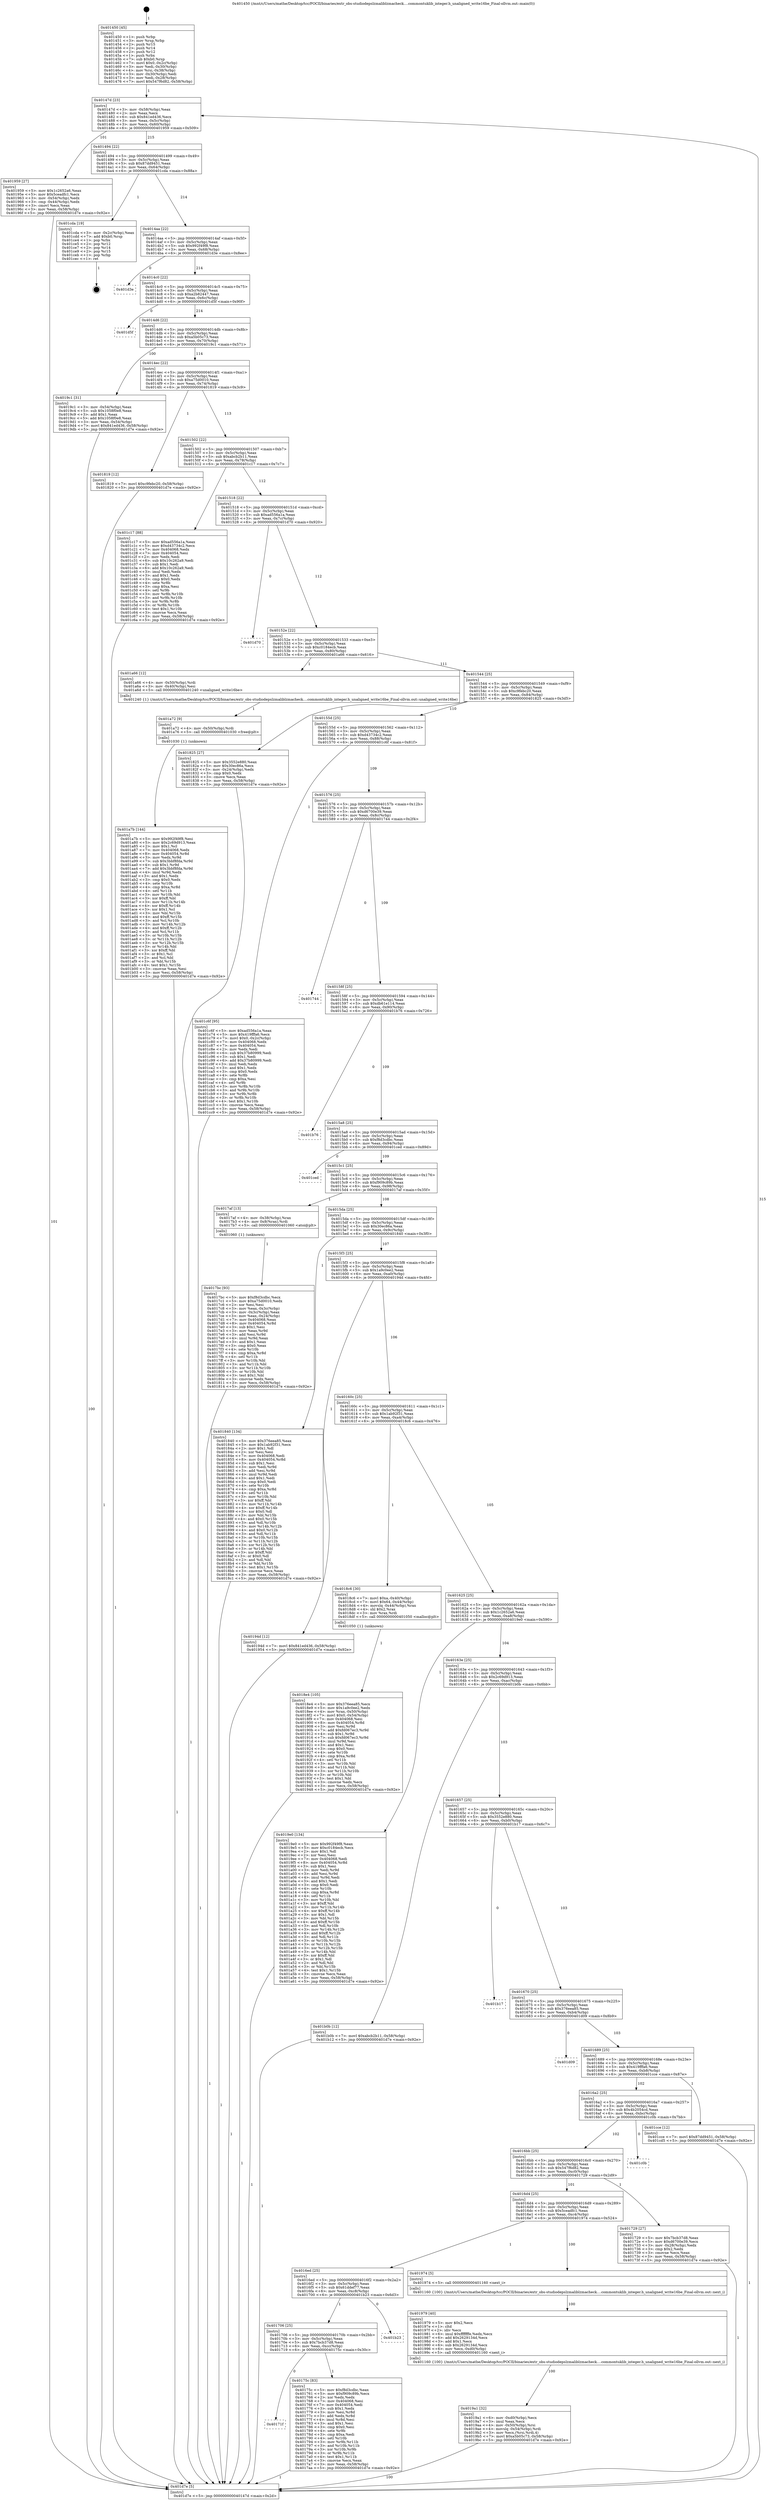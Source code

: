 digraph "0x401450" {
  label = "0x401450 (/mnt/c/Users/mathe/Desktop/tcc/POCII/binaries/extr_obs-studiodepslzmaliblzmacheck....commontuklib_integer.h_unaligned_write16be_Final-ollvm.out::main(0))"
  labelloc = "t"
  node[shape=record]

  Entry [label="",width=0.3,height=0.3,shape=circle,fillcolor=black,style=filled]
  "0x40147d" [label="{
     0x40147d [23]\l
     | [instrs]\l
     &nbsp;&nbsp;0x40147d \<+3\>: mov -0x58(%rbp),%eax\l
     &nbsp;&nbsp;0x401480 \<+2\>: mov %eax,%ecx\l
     &nbsp;&nbsp;0x401482 \<+6\>: sub $0x841ed436,%ecx\l
     &nbsp;&nbsp;0x401488 \<+3\>: mov %eax,-0x5c(%rbp)\l
     &nbsp;&nbsp;0x40148b \<+3\>: mov %ecx,-0x60(%rbp)\l
     &nbsp;&nbsp;0x40148e \<+6\>: je 0000000000401959 \<main+0x509\>\l
  }"]
  "0x401959" [label="{
     0x401959 [27]\l
     | [instrs]\l
     &nbsp;&nbsp;0x401959 \<+5\>: mov $0x1c2652a6,%eax\l
     &nbsp;&nbsp;0x40195e \<+5\>: mov $0x5ceadfc1,%ecx\l
     &nbsp;&nbsp;0x401963 \<+3\>: mov -0x54(%rbp),%edx\l
     &nbsp;&nbsp;0x401966 \<+3\>: cmp -0x44(%rbp),%edx\l
     &nbsp;&nbsp;0x401969 \<+3\>: cmovl %ecx,%eax\l
     &nbsp;&nbsp;0x40196c \<+3\>: mov %eax,-0x58(%rbp)\l
     &nbsp;&nbsp;0x40196f \<+5\>: jmp 0000000000401d7e \<main+0x92e\>\l
  }"]
  "0x401494" [label="{
     0x401494 [22]\l
     | [instrs]\l
     &nbsp;&nbsp;0x401494 \<+5\>: jmp 0000000000401499 \<main+0x49\>\l
     &nbsp;&nbsp;0x401499 \<+3\>: mov -0x5c(%rbp),%eax\l
     &nbsp;&nbsp;0x40149c \<+5\>: sub $0x87dd9451,%eax\l
     &nbsp;&nbsp;0x4014a1 \<+3\>: mov %eax,-0x64(%rbp)\l
     &nbsp;&nbsp;0x4014a4 \<+6\>: je 0000000000401cda \<main+0x88a\>\l
  }"]
  Exit [label="",width=0.3,height=0.3,shape=circle,fillcolor=black,style=filled,peripheries=2]
  "0x401cda" [label="{
     0x401cda [19]\l
     | [instrs]\l
     &nbsp;&nbsp;0x401cda \<+3\>: mov -0x2c(%rbp),%eax\l
     &nbsp;&nbsp;0x401cdd \<+7\>: add $0xb0,%rsp\l
     &nbsp;&nbsp;0x401ce4 \<+1\>: pop %rbx\l
     &nbsp;&nbsp;0x401ce5 \<+2\>: pop %r12\l
     &nbsp;&nbsp;0x401ce7 \<+2\>: pop %r14\l
     &nbsp;&nbsp;0x401ce9 \<+2\>: pop %r15\l
     &nbsp;&nbsp;0x401ceb \<+1\>: pop %rbp\l
     &nbsp;&nbsp;0x401cec \<+1\>: ret\l
  }"]
  "0x4014aa" [label="{
     0x4014aa [22]\l
     | [instrs]\l
     &nbsp;&nbsp;0x4014aa \<+5\>: jmp 00000000004014af \<main+0x5f\>\l
     &nbsp;&nbsp;0x4014af \<+3\>: mov -0x5c(%rbp),%eax\l
     &nbsp;&nbsp;0x4014b2 \<+5\>: sub $0x992f49f8,%eax\l
     &nbsp;&nbsp;0x4014b7 \<+3\>: mov %eax,-0x68(%rbp)\l
     &nbsp;&nbsp;0x4014ba \<+6\>: je 0000000000401d3e \<main+0x8ee\>\l
  }"]
  "0x401a7b" [label="{
     0x401a7b [144]\l
     | [instrs]\l
     &nbsp;&nbsp;0x401a7b \<+5\>: mov $0x992f49f8,%esi\l
     &nbsp;&nbsp;0x401a80 \<+5\>: mov $0x2c69d913,%eax\l
     &nbsp;&nbsp;0x401a85 \<+2\>: mov $0x1,%cl\l
     &nbsp;&nbsp;0x401a87 \<+7\>: mov 0x404068,%edx\l
     &nbsp;&nbsp;0x401a8e \<+8\>: mov 0x404054,%r8d\l
     &nbsp;&nbsp;0x401a96 \<+3\>: mov %edx,%r9d\l
     &nbsp;&nbsp;0x401a99 \<+7\>: sub $0x3bbf8fda,%r9d\l
     &nbsp;&nbsp;0x401aa0 \<+4\>: sub $0x1,%r9d\l
     &nbsp;&nbsp;0x401aa4 \<+7\>: add $0x3bbf8fda,%r9d\l
     &nbsp;&nbsp;0x401aab \<+4\>: imul %r9d,%edx\l
     &nbsp;&nbsp;0x401aaf \<+3\>: and $0x1,%edx\l
     &nbsp;&nbsp;0x401ab2 \<+3\>: cmp $0x0,%edx\l
     &nbsp;&nbsp;0x401ab5 \<+4\>: sete %r10b\l
     &nbsp;&nbsp;0x401ab9 \<+4\>: cmp $0xa,%r8d\l
     &nbsp;&nbsp;0x401abd \<+4\>: setl %r11b\l
     &nbsp;&nbsp;0x401ac1 \<+3\>: mov %r10b,%bl\l
     &nbsp;&nbsp;0x401ac4 \<+3\>: xor $0xff,%bl\l
     &nbsp;&nbsp;0x401ac7 \<+3\>: mov %r11b,%r14b\l
     &nbsp;&nbsp;0x401aca \<+4\>: xor $0xff,%r14b\l
     &nbsp;&nbsp;0x401ace \<+3\>: xor $0x1,%cl\l
     &nbsp;&nbsp;0x401ad1 \<+3\>: mov %bl,%r15b\l
     &nbsp;&nbsp;0x401ad4 \<+4\>: and $0xff,%r15b\l
     &nbsp;&nbsp;0x401ad8 \<+3\>: and %cl,%r10b\l
     &nbsp;&nbsp;0x401adb \<+3\>: mov %r14b,%r12b\l
     &nbsp;&nbsp;0x401ade \<+4\>: and $0xff,%r12b\l
     &nbsp;&nbsp;0x401ae2 \<+3\>: and %cl,%r11b\l
     &nbsp;&nbsp;0x401ae5 \<+3\>: or %r10b,%r15b\l
     &nbsp;&nbsp;0x401ae8 \<+3\>: or %r11b,%r12b\l
     &nbsp;&nbsp;0x401aeb \<+3\>: xor %r12b,%r15b\l
     &nbsp;&nbsp;0x401aee \<+3\>: or %r14b,%bl\l
     &nbsp;&nbsp;0x401af1 \<+3\>: xor $0xff,%bl\l
     &nbsp;&nbsp;0x401af4 \<+3\>: or $0x1,%cl\l
     &nbsp;&nbsp;0x401af7 \<+2\>: and %cl,%bl\l
     &nbsp;&nbsp;0x401af9 \<+3\>: or %bl,%r15b\l
     &nbsp;&nbsp;0x401afc \<+4\>: test $0x1,%r15b\l
     &nbsp;&nbsp;0x401b00 \<+3\>: cmovne %eax,%esi\l
     &nbsp;&nbsp;0x401b03 \<+3\>: mov %esi,-0x58(%rbp)\l
     &nbsp;&nbsp;0x401b06 \<+5\>: jmp 0000000000401d7e \<main+0x92e\>\l
  }"]
  "0x401d3e" [label="{
     0x401d3e\l
  }", style=dashed]
  "0x4014c0" [label="{
     0x4014c0 [22]\l
     | [instrs]\l
     &nbsp;&nbsp;0x4014c0 \<+5\>: jmp 00000000004014c5 \<main+0x75\>\l
     &nbsp;&nbsp;0x4014c5 \<+3\>: mov -0x5c(%rbp),%eax\l
     &nbsp;&nbsp;0x4014c8 \<+5\>: sub $0xa2b82447,%eax\l
     &nbsp;&nbsp;0x4014cd \<+3\>: mov %eax,-0x6c(%rbp)\l
     &nbsp;&nbsp;0x4014d0 \<+6\>: je 0000000000401d5f \<main+0x90f\>\l
  }"]
  "0x401a72" [label="{
     0x401a72 [9]\l
     | [instrs]\l
     &nbsp;&nbsp;0x401a72 \<+4\>: mov -0x50(%rbp),%rdi\l
     &nbsp;&nbsp;0x401a76 \<+5\>: call 0000000000401030 \<free@plt\>\l
     | [calls]\l
     &nbsp;&nbsp;0x401030 \{1\} (unknown)\l
  }"]
  "0x401d5f" [label="{
     0x401d5f\l
  }", style=dashed]
  "0x4014d6" [label="{
     0x4014d6 [22]\l
     | [instrs]\l
     &nbsp;&nbsp;0x4014d6 \<+5\>: jmp 00000000004014db \<main+0x8b\>\l
     &nbsp;&nbsp;0x4014db \<+3\>: mov -0x5c(%rbp),%eax\l
     &nbsp;&nbsp;0x4014de \<+5\>: sub $0xa5b05c73,%eax\l
     &nbsp;&nbsp;0x4014e3 \<+3\>: mov %eax,-0x70(%rbp)\l
     &nbsp;&nbsp;0x4014e6 \<+6\>: je 00000000004019c1 \<main+0x571\>\l
  }"]
  "0x4019a1" [label="{
     0x4019a1 [32]\l
     | [instrs]\l
     &nbsp;&nbsp;0x4019a1 \<+6\>: mov -0xd0(%rbp),%ecx\l
     &nbsp;&nbsp;0x4019a7 \<+3\>: imul %eax,%ecx\l
     &nbsp;&nbsp;0x4019aa \<+4\>: mov -0x50(%rbp),%rsi\l
     &nbsp;&nbsp;0x4019ae \<+4\>: movslq -0x54(%rbp),%rdi\l
     &nbsp;&nbsp;0x4019b2 \<+3\>: mov %ecx,(%rsi,%rdi,4)\l
     &nbsp;&nbsp;0x4019b5 \<+7\>: movl $0xa5b05c73,-0x58(%rbp)\l
     &nbsp;&nbsp;0x4019bc \<+5\>: jmp 0000000000401d7e \<main+0x92e\>\l
  }"]
  "0x4019c1" [label="{
     0x4019c1 [31]\l
     | [instrs]\l
     &nbsp;&nbsp;0x4019c1 \<+3\>: mov -0x54(%rbp),%eax\l
     &nbsp;&nbsp;0x4019c4 \<+5\>: sub $0x1058f0e8,%eax\l
     &nbsp;&nbsp;0x4019c9 \<+3\>: add $0x1,%eax\l
     &nbsp;&nbsp;0x4019cc \<+5\>: add $0x1058f0e8,%eax\l
     &nbsp;&nbsp;0x4019d1 \<+3\>: mov %eax,-0x54(%rbp)\l
     &nbsp;&nbsp;0x4019d4 \<+7\>: movl $0x841ed436,-0x58(%rbp)\l
     &nbsp;&nbsp;0x4019db \<+5\>: jmp 0000000000401d7e \<main+0x92e\>\l
  }"]
  "0x4014ec" [label="{
     0x4014ec [22]\l
     | [instrs]\l
     &nbsp;&nbsp;0x4014ec \<+5\>: jmp 00000000004014f1 \<main+0xa1\>\l
     &nbsp;&nbsp;0x4014f1 \<+3\>: mov -0x5c(%rbp),%eax\l
     &nbsp;&nbsp;0x4014f4 \<+5\>: sub $0xa75d0010,%eax\l
     &nbsp;&nbsp;0x4014f9 \<+3\>: mov %eax,-0x74(%rbp)\l
     &nbsp;&nbsp;0x4014fc \<+6\>: je 0000000000401819 \<main+0x3c9\>\l
  }"]
  "0x401979" [label="{
     0x401979 [40]\l
     | [instrs]\l
     &nbsp;&nbsp;0x401979 \<+5\>: mov $0x2,%ecx\l
     &nbsp;&nbsp;0x40197e \<+1\>: cltd\l
     &nbsp;&nbsp;0x40197f \<+2\>: idiv %ecx\l
     &nbsp;&nbsp;0x401981 \<+6\>: imul $0xfffffffe,%edx,%ecx\l
     &nbsp;&nbsp;0x401987 \<+6\>: add $0x2629134d,%ecx\l
     &nbsp;&nbsp;0x40198d \<+3\>: add $0x1,%ecx\l
     &nbsp;&nbsp;0x401990 \<+6\>: sub $0x2629134d,%ecx\l
     &nbsp;&nbsp;0x401996 \<+6\>: mov %ecx,-0xd0(%rbp)\l
     &nbsp;&nbsp;0x40199c \<+5\>: call 0000000000401160 \<next_i\>\l
     | [calls]\l
     &nbsp;&nbsp;0x401160 \{100\} (/mnt/c/Users/mathe/Desktop/tcc/POCII/binaries/extr_obs-studiodepslzmaliblzmacheck....commontuklib_integer.h_unaligned_write16be_Final-ollvm.out::next_i)\l
  }"]
  "0x401819" [label="{
     0x401819 [12]\l
     | [instrs]\l
     &nbsp;&nbsp;0x401819 \<+7\>: movl $0xc9febc20,-0x58(%rbp)\l
     &nbsp;&nbsp;0x401820 \<+5\>: jmp 0000000000401d7e \<main+0x92e\>\l
  }"]
  "0x401502" [label="{
     0x401502 [22]\l
     | [instrs]\l
     &nbsp;&nbsp;0x401502 \<+5\>: jmp 0000000000401507 \<main+0xb7\>\l
     &nbsp;&nbsp;0x401507 \<+3\>: mov -0x5c(%rbp),%eax\l
     &nbsp;&nbsp;0x40150a \<+5\>: sub $0xabcb2b11,%eax\l
     &nbsp;&nbsp;0x40150f \<+3\>: mov %eax,-0x78(%rbp)\l
     &nbsp;&nbsp;0x401512 \<+6\>: je 0000000000401c17 \<main+0x7c7\>\l
  }"]
  "0x4018e4" [label="{
     0x4018e4 [105]\l
     | [instrs]\l
     &nbsp;&nbsp;0x4018e4 \<+5\>: mov $0x376eea85,%ecx\l
     &nbsp;&nbsp;0x4018e9 \<+5\>: mov $0x1a9c0ee2,%edx\l
     &nbsp;&nbsp;0x4018ee \<+4\>: mov %rax,-0x50(%rbp)\l
     &nbsp;&nbsp;0x4018f2 \<+7\>: movl $0x0,-0x54(%rbp)\l
     &nbsp;&nbsp;0x4018f9 \<+7\>: mov 0x404068,%esi\l
     &nbsp;&nbsp;0x401900 \<+8\>: mov 0x404054,%r8d\l
     &nbsp;&nbsp;0x401908 \<+3\>: mov %esi,%r9d\l
     &nbsp;&nbsp;0x40190b \<+7\>: add $0xfd067ec3,%r9d\l
     &nbsp;&nbsp;0x401912 \<+4\>: sub $0x1,%r9d\l
     &nbsp;&nbsp;0x401916 \<+7\>: sub $0xfd067ec3,%r9d\l
     &nbsp;&nbsp;0x40191d \<+4\>: imul %r9d,%esi\l
     &nbsp;&nbsp;0x401921 \<+3\>: and $0x1,%esi\l
     &nbsp;&nbsp;0x401924 \<+3\>: cmp $0x0,%esi\l
     &nbsp;&nbsp;0x401927 \<+4\>: sete %r10b\l
     &nbsp;&nbsp;0x40192b \<+4\>: cmp $0xa,%r8d\l
     &nbsp;&nbsp;0x40192f \<+4\>: setl %r11b\l
     &nbsp;&nbsp;0x401933 \<+3\>: mov %r10b,%bl\l
     &nbsp;&nbsp;0x401936 \<+3\>: and %r11b,%bl\l
     &nbsp;&nbsp;0x401939 \<+3\>: xor %r11b,%r10b\l
     &nbsp;&nbsp;0x40193c \<+3\>: or %r10b,%bl\l
     &nbsp;&nbsp;0x40193f \<+3\>: test $0x1,%bl\l
     &nbsp;&nbsp;0x401942 \<+3\>: cmovne %edx,%ecx\l
     &nbsp;&nbsp;0x401945 \<+3\>: mov %ecx,-0x58(%rbp)\l
     &nbsp;&nbsp;0x401948 \<+5\>: jmp 0000000000401d7e \<main+0x92e\>\l
  }"]
  "0x401c17" [label="{
     0x401c17 [88]\l
     | [instrs]\l
     &nbsp;&nbsp;0x401c17 \<+5\>: mov $0xad556a1a,%eax\l
     &nbsp;&nbsp;0x401c1c \<+5\>: mov $0xd43734c2,%ecx\l
     &nbsp;&nbsp;0x401c21 \<+7\>: mov 0x404068,%edx\l
     &nbsp;&nbsp;0x401c28 \<+7\>: mov 0x404054,%esi\l
     &nbsp;&nbsp;0x401c2f \<+2\>: mov %edx,%edi\l
     &nbsp;&nbsp;0x401c31 \<+6\>: sub $0x10c262a9,%edi\l
     &nbsp;&nbsp;0x401c37 \<+3\>: sub $0x1,%edi\l
     &nbsp;&nbsp;0x401c3a \<+6\>: add $0x10c262a9,%edi\l
     &nbsp;&nbsp;0x401c40 \<+3\>: imul %edi,%edx\l
     &nbsp;&nbsp;0x401c43 \<+3\>: and $0x1,%edx\l
     &nbsp;&nbsp;0x401c46 \<+3\>: cmp $0x0,%edx\l
     &nbsp;&nbsp;0x401c49 \<+4\>: sete %r8b\l
     &nbsp;&nbsp;0x401c4d \<+3\>: cmp $0xa,%esi\l
     &nbsp;&nbsp;0x401c50 \<+4\>: setl %r9b\l
     &nbsp;&nbsp;0x401c54 \<+3\>: mov %r8b,%r10b\l
     &nbsp;&nbsp;0x401c57 \<+3\>: and %r9b,%r10b\l
     &nbsp;&nbsp;0x401c5a \<+3\>: xor %r9b,%r8b\l
     &nbsp;&nbsp;0x401c5d \<+3\>: or %r8b,%r10b\l
     &nbsp;&nbsp;0x401c60 \<+4\>: test $0x1,%r10b\l
     &nbsp;&nbsp;0x401c64 \<+3\>: cmovne %ecx,%eax\l
     &nbsp;&nbsp;0x401c67 \<+3\>: mov %eax,-0x58(%rbp)\l
     &nbsp;&nbsp;0x401c6a \<+5\>: jmp 0000000000401d7e \<main+0x92e\>\l
  }"]
  "0x401518" [label="{
     0x401518 [22]\l
     | [instrs]\l
     &nbsp;&nbsp;0x401518 \<+5\>: jmp 000000000040151d \<main+0xcd\>\l
     &nbsp;&nbsp;0x40151d \<+3\>: mov -0x5c(%rbp),%eax\l
     &nbsp;&nbsp;0x401520 \<+5\>: sub $0xad556a1a,%eax\l
     &nbsp;&nbsp;0x401525 \<+3\>: mov %eax,-0x7c(%rbp)\l
     &nbsp;&nbsp;0x401528 \<+6\>: je 0000000000401d70 \<main+0x920\>\l
  }"]
  "0x4017bc" [label="{
     0x4017bc [93]\l
     | [instrs]\l
     &nbsp;&nbsp;0x4017bc \<+5\>: mov $0xf8d3cdbc,%ecx\l
     &nbsp;&nbsp;0x4017c1 \<+5\>: mov $0xa75d0010,%edx\l
     &nbsp;&nbsp;0x4017c6 \<+2\>: xor %esi,%esi\l
     &nbsp;&nbsp;0x4017c8 \<+3\>: mov %eax,-0x3c(%rbp)\l
     &nbsp;&nbsp;0x4017cb \<+3\>: mov -0x3c(%rbp),%eax\l
     &nbsp;&nbsp;0x4017ce \<+3\>: mov %eax,-0x24(%rbp)\l
     &nbsp;&nbsp;0x4017d1 \<+7\>: mov 0x404068,%eax\l
     &nbsp;&nbsp;0x4017d8 \<+8\>: mov 0x404054,%r8d\l
     &nbsp;&nbsp;0x4017e0 \<+3\>: sub $0x1,%esi\l
     &nbsp;&nbsp;0x4017e3 \<+3\>: mov %eax,%r9d\l
     &nbsp;&nbsp;0x4017e6 \<+3\>: add %esi,%r9d\l
     &nbsp;&nbsp;0x4017e9 \<+4\>: imul %r9d,%eax\l
     &nbsp;&nbsp;0x4017ed \<+3\>: and $0x1,%eax\l
     &nbsp;&nbsp;0x4017f0 \<+3\>: cmp $0x0,%eax\l
     &nbsp;&nbsp;0x4017f3 \<+4\>: sete %r10b\l
     &nbsp;&nbsp;0x4017f7 \<+4\>: cmp $0xa,%r8d\l
     &nbsp;&nbsp;0x4017fb \<+4\>: setl %r11b\l
     &nbsp;&nbsp;0x4017ff \<+3\>: mov %r10b,%bl\l
     &nbsp;&nbsp;0x401802 \<+3\>: and %r11b,%bl\l
     &nbsp;&nbsp;0x401805 \<+3\>: xor %r11b,%r10b\l
     &nbsp;&nbsp;0x401808 \<+3\>: or %r10b,%bl\l
     &nbsp;&nbsp;0x40180b \<+3\>: test $0x1,%bl\l
     &nbsp;&nbsp;0x40180e \<+3\>: cmovne %edx,%ecx\l
     &nbsp;&nbsp;0x401811 \<+3\>: mov %ecx,-0x58(%rbp)\l
     &nbsp;&nbsp;0x401814 \<+5\>: jmp 0000000000401d7e \<main+0x92e\>\l
  }"]
  "0x401d70" [label="{
     0x401d70\l
  }", style=dashed]
  "0x40152e" [label="{
     0x40152e [22]\l
     | [instrs]\l
     &nbsp;&nbsp;0x40152e \<+5\>: jmp 0000000000401533 \<main+0xe3\>\l
     &nbsp;&nbsp;0x401533 \<+3\>: mov -0x5c(%rbp),%eax\l
     &nbsp;&nbsp;0x401536 \<+5\>: sub $0xc0184ecb,%eax\l
     &nbsp;&nbsp;0x40153b \<+3\>: mov %eax,-0x80(%rbp)\l
     &nbsp;&nbsp;0x40153e \<+6\>: je 0000000000401a66 \<main+0x616\>\l
  }"]
  "0x40171f" [label="{
     0x40171f\l
  }", style=dashed]
  "0x401a66" [label="{
     0x401a66 [12]\l
     | [instrs]\l
     &nbsp;&nbsp;0x401a66 \<+4\>: mov -0x50(%rbp),%rdi\l
     &nbsp;&nbsp;0x401a6a \<+3\>: mov -0x40(%rbp),%esi\l
     &nbsp;&nbsp;0x401a6d \<+5\>: call 0000000000401240 \<unaligned_write16be\>\l
     | [calls]\l
     &nbsp;&nbsp;0x401240 \{1\} (/mnt/c/Users/mathe/Desktop/tcc/POCII/binaries/extr_obs-studiodepslzmaliblzmacheck....commontuklib_integer.h_unaligned_write16be_Final-ollvm.out::unaligned_write16be)\l
  }"]
  "0x401544" [label="{
     0x401544 [25]\l
     | [instrs]\l
     &nbsp;&nbsp;0x401544 \<+5\>: jmp 0000000000401549 \<main+0xf9\>\l
     &nbsp;&nbsp;0x401549 \<+3\>: mov -0x5c(%rbp),%eax\l
     &nbsp;&nbsp;0x40154c \<+5\>: sub $0xc9febc20,%eax\l
     &nbsp;&nbsp;0x401551 \<+6\>: mov %eax,-0x84(%rbp)\l
     &nbsp;&nbsp;0x401557 \<+6\>: je 0000000000401825 \<main+0x3d5\>\l
  }"]
  "0x40175c" [label="{
     0x40175c [83]\l
     | [instrs]\l
     &nbsp;&nbsp;0x40175c \<+5\>: mov $0xf8d3cdbc,%eax\l
     &nbsp;&nbsp;0x401761 \<+5\>: mov $0xf909c89b,%ecx\l
     &nbsp;&nbsp;0x401766 \<+2\>: xor %edx,%edx\l
     &nbsp;&nbsp;0x401768 \<+7\>: mov 0x404068,%esi\l
     &nbsp;&nbsp;0x40176f \<+7\>: mov 0x404054,%edi\l
     &nbsp;&nbsp;0x401776 \<+3\>: sub $0x1,%edx\l
     &nbsp;&nbsp;0x401779 \<+3\>: mov %esi,%r8d\l
     &nbsp;&nbsp;0x40177c \<+3\>: add %edx,%r8d\l
     &nbsp;&nbsp;0x40177f \<+4\>: imul %r8d,%esi\l
     &nbsp;&nbsp;0x401783 \<+3\>: and $0x1,%esi\l
     &nbsp;&nbsp;0x401786 \<+3\>: cmp $0x0,%esi\l
     &nbsp;&nbsp;0x401789 \<+4\>: sete %r9b\l
     &nbsp;&nbsp;0x40178d \<+3\>: cmp $0xa,%edi\l
     &nbsp;&nbsp;0x401790 \<+4\>: setl %r10b\l
     &nbsp;&nbsp;0x401794 \<+3\>: mov %r9b,%r11b\l
     &nbsp;&nbsp;0x401797 \<+3\>: and %r10b,%r11b\l
     &nbsp;&nbsp;0x40179a \<+3\>: xor %r10b,%r9b\l
     &nbsp;&nbsp;0x40179d \<+3\>: or %r9b,%r11b\l
     &nbsp;&nbsp;0x4017a0 \<+4\>: test $0x1,%r11b\l
     &nbsp;&nbsp;0x4017a4 \<+3\>: cmovne %ecx,%eax\l
     &nbsp;&nbsp;0x4017a7 \<+3\>: mov %eax,-0x58(%rbp)\l
     &nbsp;&nbsp;0x4017aa \<+5\>: jmp 0000000000401d7e \<main+0x92e\>\l
  }"]
  "0x401825" [label="{
     0x401825 [27]\l
     | [instrs]\l
     &nbsp;&nbsp;0x401825 \<+5\>: mov $0x3552e880,%eax\l
     &nbsp;&nbsp;0x40182a \<+5\>: mov $0x30ec86a,%ecx\l
     &nbsp;&nbsp;0x40182f \<+3\>: mov -0x24(%rbp),%edx\l
     &nbsp;&nbsp;0x401832 \<+3\>: cmp $0x0,%edx\l
     &nbsp;&nbsp;0x401835 \<+3\>: cmove %ecx,%eax\l
     &nbsp;&nbsp;0x401838 \<+3\>: mov %eax,-0x58(%rbp)\l
     &nbsp;&nbsp;0x40183b \<+5\>: jmp 0000000000401d7e \<main+0x92e\>\l
  }"]
  "0x40155d" [label="{
     0x40155d [25]\l
     | [instrs]\l
     &nbsp;&nbsp;0x40155d \<+5\>: jmp 0000000000401562 \<main+0x112\>\l
     &nbsp;&nbsp;0x401562 \<+3\>: mov -0x5c(%rbp),%eax\l
     &nbsp;&nbsp;0x401565 \<+5\>: sub $0xd43734c2,%eax\l
     &nbsp;&nbsp;0x40156a \<+6\>: mov %eax,-0x88(%rbp)\l
     &nbsp;&nbsp;0x401570 \<+6\>: je 0000000000401c6f \<main+0x81f\>\l
  }"]
  "0x401706" [label="{
     0x401706 [25]\l
     | [instrs]\l
     &nbsp;&nbsp;0x401706 \<+5\>: jmp 000000000040170b \<main+0x2bb\>\l
     &nbsp;&nbsp;0x40170b \<+3\>: mov -0x5c(%rbp),%eax\l
     &nbsp;&nbsp;0x40170e \<+5\>: sub $0x7bcb37d8,%eax\l
     &nbsp;&nbsp;0x401713 \<+6\>: mov %eax,-0xcc(%rbp)\l
     &nbsp;&nbsp;0x401719 \<+6\>: je 000000000040175c \<main+0x30c\>\l
  }"]
  "0x401c6f" [label="{
     0x401c6f [95]\l
     | [instrs]\l
     &nbsp;&nbsp;0x401c6f \<+5\>: mov $0xad556a1a,%eax\l
     &nbsp;&nbsp;0x401c74 \<+5\>: mov $0x419fffa6,%ecx\l
     &nbsp;&nbsp;0x401c79 \<+7\>: movl $0x0,-0x2c(%rbp)\l
     &nbsp;&nbsp;0x401c80 \<+7\>: mov 0x404068,%edx\l
     &nbsp;&nbsp;0x401c87 \<+7\>: mov 0x404054,%esi\l
     &nbsp;&nbsp;0x401c8e \<+2\>: mov %edx,%edi\l
     &nbsp;&nbsp;0x401c90 \<+6\>: sub $0x37b80999,%edi\l
     &nbsp;&nbsp;0x401c96 \<+3\>: sub $0x1,%edi\l
     &nbsp;&nbsp;0x401c99 \<+6\>: add $0x37b80999,%edi\l
     &nbsp;&nbsp;0x401c9f \<+3\>: imul %edi,%edx\l
     &nbsp;&nbsp;0x401ca2 \<+3\>: and $0x1,%edx\l
     &nbsp;&nbsp;0x401ca5 \<+3\>: cmp $0x0,%edx\l
     &nbsp;&nbsp;0x401ca8 \<+4\>: sete %r8b\l
     &nbsp;&nbsp;0x401cac \<+3\>: cmp $0xa,%esi\l
     &nbsp;&nbsp;0x401caf \<+4\>: setl %r9b\l
     &nbsp;&nbsp;0x401cb3 \<+3\>: mov %r8b,%r10b\l
     &nbsp;&nbsp;0x401cb6 \<+3\>: and %r9b,%r10b\l
     &nbsp;&nbsp;0x401cb9 \<+3\>: xor %r9b,%r8b\l
     &nbsp;&nbsp;0x401cbc \<+3\>: or %r8b,%r10b\l
     &nbsp;&nbsp;0x401cbf \<+4\>: test $0x1,%r10b\l
     &nbsp;&nbsp;0x401cc3 \<+3\>: cmovne %ecx,%eax\l
     &nbsp;&nbsp;0x401cc6 \<+3\>: mov %eax,-0x58(%rbp)\l
     &nbsp;&nbsp;0x401cc9 \<+5\>: jmp 0000000000401d7e \<main+0x92e\>\l
  }"]
  "0x401576" [label="{
     0x401576 [25]\l
     | [instrs]\l
     &nbsp;&nbsp;0x401576 \<+5\>: jmp 000000000040157b \<main+0x12b\>\l
     &nbsp;&nbsp;0x40157b \<+3\>: mov -0x5c(%rbp),%eax\l
     &nbsp;&nbsp;0x40157e \<+5\>: sub $0xd6700e39,%eax\l
     &nbsp;&nbsp;0x401583 \<+6\>: mov %eax,-0x8c(%rbp)\l
     &nbsp;&nbsp;0x401589 \<+6\>: je 0000000000401744 \<main+0x2f4\>\l
  }"]
  "0x401b23" [label="{
     0x401b23\l
  }", style=dashed]
  "0x401744" [label="{
     0x401744\l
  }", style=dashed]
  "0x40158f" [label="{
     0x40158f [25]\l
     | [instrs]\l
     &nbsp;&nbsp;0x40158f \<+5\>: jmp 0000000000401594 \<main+0x144\>\l
     &nbsp;&nbsp;0x401594 \<+3\>: mov -0x5c(%rbp),%eax\l
     &nbsp;&nbsp;0x401597 \<+5\>: sub $0xdb61e114,%eax\l
     &nbsp;&nbsp;0x40159c \<+6\>: mov %eax,-0x90(%rbp)\l
     &nbsp;&nbsp;0x4015a2 \<+6\>: je 0000000000401b76 \<main+0x726\>\l
  }"]
  "0x4016ed" [label="{
     0x4016ed [25]\l
     | [instrs]\l
     &nbsp;&nbsp;0x4016ed \<+5\>: jmp 00000000004016f2 \<main+0x2a2\>\l
     &nbsp;&nbsp;0x4016f2 \<+3\>: mov -0x5c(%rbp),%eax\l
     &nbsp;&nbsp;0x4016f5 \<+5\>: sub $0x61ddef77,%eax\l
     &nbsp;&nbsp;0x4016fa \<+6\>: mov %eax,-0xc8(%rbp)\l
     &nbsp;&nbsp;0x401700 \<+6\>: je 0000000000401b23 \<main+0x6d3\>\l
  }"]
  "0x401b76" [label="{
     0x401b76\l
  }", style=dashed]
  "0x4015a8" [label="{
     0x4015a8 [25]\l
     | [instrs]\l
     &nbsp;&nbsp;0x4015a8 \<+5\>: jmp 00000000004015ad \<main+0x15d\>\l
     &nbsp;&nbsp;0x4015ad \<+3\>: mov -0x5c(%rbp),%eax\l
     &nbsp;&nbsp;0x4015b0 \<+5\>: sub $0xf8d3cdbc,%eax\l
     &nbsp;&nbsp;0x4015b5 \<+6\>: mov %eax,-0x94(%rbp)\l
     &nbsp;&nbsp;0x4015bb \<+6\>: je 0000000000401ced \<main+0x89d\>\l
  }"]
  "0x401974" [label="{
     0x401974 [5]\l
     | [instrs]\l
     &nbsp;&nbsp;0x401974 \<+5\>: call 0000000000401160 \<next_i\>\l
     | [calls]\l
     &nbsp;&nbsp;0x401160 \{100\} (/mnt/c/Users/mathe/Desktop/tcc/POCII/binaries/extr_obs-studiodepslzmaliblzmacheck....commontuklib_integer.h_unaligned_write16be_Final-ollvm.out::next_i)\l
  }"]
  "0x401ced" [label="{
     0x401ced\l
  }", style=dashed]
  "0x4015c1" [label="{
     0x4015c1 [25]\l
     | [instrs]\l
     &nbsp;&nbsp;0x4015c1 \<+5\>: jmp 00000000004015c6 \<main+0x176\>\l
     &nbsp;&nbsp;0x4015c6 \<+3\>: mov -0x5c(%rbp),%eax\l
     &nbsp;&nbsp;0x4015c9 \<+5\>: sub $0xf909c89b,%eax\l
     &nbsp;&nbsp;0x4015ce \<+6\>: mov %eax,-0x98(%rbp)\l
     &nbsp;&nbsp;0x4015d4 \<+6\>: je 00000000004017af \<main+0x35f\>\l
  }"]
  "0x401450" [label="{
     0x401450 [45]\l
     | [instrs]\l
     &nbsp;&nbsp;0x401450 \<+1\>: push %rbp\l
     &nbsp;&nbsp;0x401451 \<+3\>: mov %rsp,%rbp\l
     &nbsp;&nbsp;0x401454 \<+2\>: push %r15\l
     &nbsp;&nbsp;0x401456 \<+2\>: push %r14\l
     &nbsp;&nbsp;0x401458 \<+2\>: push %r12\l
     &nbsp;&nbsp;0x40145a \<+1\>: push %rbx\l
     &nbsp;&nbsp;0x40145b \<+7\>: sub $0xb0,%rsp\l
     &nbsp;&nbsp;0x401462 \<+7\>: movl $0x0,-0x2c(%rbp)\l
     &nbsp;&nbsp;0x401469 \<+3\>: mov %edi,-0x30(%rbp)\l
     &nbsp;&nbsp;0x40146c \<+4\>: mov %rsi,-0x38(%rbp)\l
     &nbsp;&nbsp;0x401470 \<+3\>: mov -0x30(%rbp),%edi\l
     &nbsp;&nbsp;0x401473 \<+3\>: mov %edi,-0x28(%rbp)\l
     &nbsp;&nbsp;0x401476 \<+7\>: movl $0x547f6d82,-0x58(%rbp)\l
  }"]
  "0x4017af" [label="{
     0x4017af [13]\l
     | [instrs]\l
     &nbsp;&nbsp;0x4017af \<+4\>: mov -0x38(%rbp),%rax\l
     &nbsp;&nbsp;0x4017b3 \<+4\>: mov 0x8(%rax),%rdi\l
     &nbsp;&nbsp;0x4017b7 \<+5\>: call 0000000000401060 \<atoi@plt\>\l
     | [calls]\l
     &nbsp;&nbsp;0x401060 \{1\} (unknown)\l
  }"]
  "0x4015da" [label="{
     0x4015da [25]\l
     | [instrs]\l
     &nbsp;&nbsp;0x4015da \<+5\>: jmp 00000000004015df \<main+0x18f\>\l
     &nbsp;&nbsp;0x4015df \<+3\>: mov -0x5c(%rbp),%eax\l
     &nbsp;&nbsp;0x4015e2 \<+5\>: sub $0x30ec86a,%eax\l
     &nbsp;&nbsp;0x4015e7 \<+6\>: mov %eax,-0x9c(%rbp)\l
     &nbsp;&nbsp;0x4015ed \<+6\>: je 0000000000401840 \<main+0x3f0\>\l
  }"]
  "0x401d7e" [label="{
     0x401d7e [5]\l
     | [instrs]\l
     &nbsp;&nbsp;0x401d7e \<+5\>: jmp 000000000040147d \<main+0x2d\>\l
  }"]
  "0x401840" [label="{
     0x401840 [134]\l
     | [instrs]\l
     &nbsp;&nbsp;0x401840 \<+5\>: mov $0x376eea85,%eax\l
     &nbsp;&nbsp;0x401845 \<+5\>: mov $0x1ab92f31,%ecx\l
     &nbsp;&nbsp;0x40184a \<+2\>: mov $0x1,%dl\l
     &nbsp;&nbsp;0x40184c \<+2\>: xor %esi,%esi\l
     &nbsp;&nbsp;0x40184e \<+7\>: mov 0x404068,%edi\l
     &nbsp;&nbsp;0x401855 \<+8\>: mov 0x404054,%r8d\l
     &nbsp;&nbsp;0x40185d \<+3\>: sub $0x1,%esi\l
     &nbsp;&nbsp;0x401860 \<+3\>: mov %edi,%r9d\l
     &nbsp;&nbsp;0x401863 \<+3\>: add %esi,%r9d\l
     &nbsp;&nbsp;0x401866 \<+4\>: imul %r9d,%edi\l
     &nbsp;&nbsp;0x40186a \<+3\>: and $0x1,%edi\l
     &nbsp;&nbsp;0x40186d \<+3\>: cmp $0x0,%edi\l
     &nbsp;&nbsp;0x401870 \<+4\>: sete %r10b\l
     &nbsp;&nbsp;0x401874 \<+4\>: cmp $0xa,%r8d\l
     &nbsp;&nbsp;0x401878 \<+4\>: setl %r11b\l
     &nbsp;&nbsp;0x40187c \<+3\>: mov %r10b,%bl\l
     &nbsp;&nbsp;0x40187f \<+3\>: xor $0xff,%bl\l
     &nbsp;&nbsp;0x401882 \<+3\>: mov %r11b,%r14b\l
     &nbsp;&nbsp;0x401885 \<+4\>: xor $0xff,%r14b\l
     &nbsp;&nbsp;0x401889 \<+3\>: xor $0x0,%dl\l
     &nbsp;&nbsp;0x40188c \<+3\>: mov %bl,%r15b\l
     &nbsp;&nbsp;0x40188f \<+4\>: and $0x0,%r15b\l
     &nbsp;&nbsp;0x401893 \<+3\>: and %dl,%r10b\l
     &nbsp;&nbsp;0x401896 \<+3\>: mov %r14b,%r12b\l
     &nbsp;&nbsp;0x401899 \<+4\>: and $0x0,%r12b\l
     &nbsp;&nbsp;0x40189d \<+3\>: and %dl,%r11b\l
     &nbsp;&nbsp;0x4018a0 \<+3\>: or %r10b,%r15b\l
     &nbsp;&nbsp;0x4018a3 \<+3\>: or %r11b,%r12b\l
     &nbsp;&nbsp;0x4018a6 \<+3\>: xor %r12b,%r15b\l
     &nbsp;&nbsp;0x4018a9 \<+3\>: or %r14b,%bl\l
     &nbsp;&nbsp;0x4018ac \<+3\>: xor $0xff,%bl\l
     &nbsp;&nbsp;0x4018af \<+3\>: or $0x0,%dl\l
     &nbsp;&nbsp;0x4018b2 \<+2\>: and %dl,%bl\l
     &nbsp;&nbsp;0x4018b4 \<+3\>: or %bl,%r15b\l
     &nbsp;&nbsp;0x4018b7 \<+4\>: test $0x1,%r15b\l
     &nbsp;&nbsp;0x4018bb \<+3\>: cmovne %ecx,%eax\l
     &nbsp;&nbsp;0x4018be \<+3\>: mov %eax,-0x58(%rbp)\l
     &nbsp;&nbsp;0x4018c1 \<+5\>: jmp 0000000000401d7e \<main+0x92e\>\l
  }"]
  "0x4015f3" [label="{
     0x4015f3 [25]\l
     | [instrs]\l
     &nbsp;&nbsp;0x4015f3 \<+5\>: jmp 00000000004015f8 \<main+0x1a8\>\l
     &nbsp;&nbsp;0x4015f8 \<+3\>: mov -0x5c(%rbp),%eax\l
     &nbsp;&nbsp;0x4015fb \<+5\>: sub $0x1a9c0ee2,%eax\l
     &nbsp;&nbsp;0x401600 \<+6\>: mov %eax,-0xa0(%rbp)\l
     &nbsp;&nbsp;0x401606 \<+6\>: je 000000000040194d \<main+0x4fd\>\l
  }"]
  "0x4016d4" [label="{
     0x4016d4 [25]\l
     | [instrs]\l
     &nbsp;&nbsp;0x4016d4 \<+5\>: jmp 00000000004016d9 \<main+0x289\>\l
     &nbsp;&nbsp;0x4016d9 \<+3\>: mov -0x5c(%rbp),%eax\l
     &nbsp;&nbsp;0x4016dc \<+5\>: sub $0x5ceadfc1,%eax\l
     &nbsp;&nbsp;0x4016e1 \<+6\>: mov %eax,-0xc4(%rbp)\l
     &nbsp;&nbsp;0x4016e7 \<+6\>: je 0000000000401974 \<main+0x524\>\l
  }"]
  "0x40194d" [label="{
     0x40194d [12]\l
     | [instrs]\l
     &nbsp;&nbsp;0x40194d \<+7\>: movl $0x841ed436,-0x58(%rbp)\l
     &nbsp;&nbsp;0x401954 \<+5\>: jmp 0000000000401d7e \<main+0x92e\>\l
  }"]
  "0x40160c" [label="{
     0x40160c [25]\l
     | [instrs]\l
     &nbsp;&nbsp;0x40160c \<+5\>: jmp 0000000000401611 \<main+0x1c1\>\l
     &nbsp;&nbsp;0x401611 \<+3\>: mov -0x5c(%rbp),%eax\l
     &nbsp;&nbsp;0x401614 \<+5\>: sub $0x1ab92f31,%eax\l
     &nbsp;&nbsp;0x401619 \<+6\>: mov %eax,-0xa4(%rbp)\l
     &nbsp;&nbsp;0x40161f \<+6\>: je 00000000004018c6 \<main+0x476\>\l
  }"]
  "0x401729" [label="{
     0x401729 [27]\l
     | [instrs]\l
     &nbsp;&nbsp;0x401729 \<+5\>: mov $0x7bcb37d8,%eax\l
     &nbsp;&nbsp;0x40172e \<+5\>: mov $0xd6700e39,%ecx\l
     &nbsp;&nbsp;0x401733 \<+3\>: mov -0x28(%rbp),%edx\l
     &nbsp;&nbsp;0x401736 \<+3\>: cmp $0x2,%edx\l
     &nbsp;&nbsp;0x401739 \<+3\>: cmovne %ecx,%eax\l
     &nbsp;&nbsp;0x40173c \<+3\>: mov %eax,-0x58(%rbp)\l
     &nbsp;&nbsp;0x40173f \<+5\>: jmp 0000000000401d7e \<main+0x92e\>\l
  }"]
  "0x4018c6" [label="{
     0x4018c6 [30]\l
     | [instrs]\l
     &nbsp;&nbsp;0x4018c6 \<+7\>: movl $0xa,-0x40(%rbp)\l
     &nbsp;&nbsp;0x4018cd \<+7\>: movl $0x64,-0x44(%rbp)\l
     &nbsp;&nbsp;0x4018d4 \<+4\>: movslq -0x44(%rbp),%rax\l
     &nbsp;&nbsp;0x4018d8 \<+4\>: shl $0x2,%rax\l
     &nbsp;&nbsp;0x4018dc \<+3\>: mov %rax,%rdi\l
     &nbsp;&nbsp;0x4018df \<+5\>: call 0000000000401050 \<malloc@plt\>\l
     | [calls]\l
     &nbsp;&nbsp;0x401050 \{1\} (unknown)\l
  }"]
  "0x401625" [label="{
     0x401625 [25]\l
     | [instrs]\l
     &nbsp;&nbsp;0x401625 \<+5\>: jmp 000000000040162a \<main+0x1da\>\l
     &nbsp;&nbsp;0x40162a \<+3\>: mov -0x5c(%rbp),%eax\l
     &nbsp;&nbsp;0x40162d \<+5\>: sub $0x1c2652a6,%eax\l
     &nbsp;&nbsp;0x401632 \<+6\>: mov %eax,-0xa8(%rbp)\l
     &nbsp;&nbsp;0x401638 \<+6\>: je 00000000004019e0 \<main+0x590\>\l
  }"]
  "0x4016bb" [label="{
     0x4016bb [25]\l
     | [instrs]\l
     &nbsp;&nbsp;0x4016bb \<+5\>: jmp 00000000004016c0 \<main+0x270\>\l
     &nbsp;&nbsp;0x4016c0 \<+3\>: mov -0x5c(%rbp),%eax\l
     &nbsp;&nbsp;0x4016c3 \<+5\>: sub $0x547f6d82,%eax\l
     &nbsp;&nbsp;0x4016c8 \<+6\>: mov %eax,-0xc0(%rbp)\l
     &nbsp;&nbsp;0x4016ce \<+6\>: je 0000000000401729 \<main+0x2d9\>\l
  }"]
  "0x4019e0" [label="{
     0x4019e0 [134]\l
     | [instrs]\l
     &nbsp;&nbsp;0x4019e0 \<+5\>: mov $0x992f49f8,%eax\l
     &nbsp;&nbsp;0x4019e5 \<+5\>: mov $0xc0184ecb,%ecx\l
     &nbsp;&nbsp;0x4019ea \<+2\>: mov $0x1,%dl\l
     &nbsp;&nbsp;0x4019ec \<+2\>: xor %esi,%esi\l
     &nbsp;&nbsp;0x4019ee \<+7\>: mov 0x404068,%edi\l
     &nbsp;&nbsp;0x4019f5 \<+8\>: mov 0x404054,%r8d\l
     &nbsp;&nbsp;0x4019fd \<+3\>: sub $0x1,%esi\l
     &nbsp;&nbsp;0x401a00 \<+3\>: mov %edi,%r9d\l
     &nbsp;&nbsp;0x401a03 \<+3\>: add %esi,%r9d\l
     &nbsp;&nbsp;0x401a06 \<+4\>: imul %r9d,%edi\l
     &nbsp;&nbsp;0x401a0a \<+3\>: and $0x1,%edi\l
     &nbsp;&nbsp;0x401a0d \<+3\>: cmp $0x0,%edi\l
     &nbsp;&nbsp;0x401a10 \<+4\>: sete %r10b\l
     &nbsp;&nbsp;0x401a14 \<+4\>: cmp $0xa,%r8d\l
     &nbsp;&nbsp;0x401a18 \<+4\>: setl %r11b\l
     &nbsp;&nbsp;0x401a1c \<+3\>: mov %r10b,%bl\l
     &nbsp;&nbsp;0x401a1f \<+3\>: xor $0xff,%bl\l
     &nbsp;&nbsp;0x401a22 \<+3\>: mov %r11b,%r14b\l
     &nbsp;&nbsp;0x401a25 \<+4\>: xor $0xff,%r14b\l
     &nbsp;&nbsp;0x401a29 \<+3\>: xor $0x1,%dl\l
     &nbsp;&nbsp;0x401a2c \<+3\>: mov %bl,%r15b\l
     &nbsp;&nbsp;0x401a2f \<+4\>: and $0xff,%r15b\l
     &nbsp;&nbsp;0x401a33 \<+3\>: and %dl,%r10b\l
     &nbsp;&nbsp;0x401a36 \<+3\>: mov %r14b,%r12b\l
     &nbsp;&nbsp;0x401a39 \<+4\>: and $0xff,%r12b\l
     &nbsp;&nbsp;0x401a3d \<+3\>: and %dl,%r11b\l
     &nbsp;&nbsp;0x401a40 \<+3\>: or %r10b,%r15b\l
     &nbsp;&nbsp;0x401a43 \<+3\>: or %r11b,%r12b\l
     &nbsp;&nbsp;0x401a46 \<+3\>: xor %r12b,%r15b\l
     &nbsp;&nbsp;0x401a49 \<+3\>: or %r14b,%bl\l
     &nbsp;&nbsp;0x401a4c \<+3\>: xor $0xff,%bl\l
     &nbsp;&nbsp;0x401a4f \<+3\>: or $0x1,%dl\l
     &nbsp;&nbsp;0x401a52 \<+2\>: and %dl,%bl\l
     &nbsp;&nbsp;0x401a54 \<+3\>: or %bl,%r15b\l
     &nbsp;&nbsp;0x401a57 \<+4\>: test $0x1,%r15b\l
     &nbsp;&nbsp;0x401a5b \<+3\>: cmovne %ecx,%eax\l
     &nbsp;&nbsp;0x401a5e \<+3\>: mov %eax,-0x58(%rbp)\l
     &nbsp;&nbsp;0x401a61 \<+5\>: jmp 0000000000401d7e \<main+0x92e\>\l
  }"]
  "0x40163e" [label="{
     0x40163e [25]\l
     | [instrs]\l
     &nbsp;&nbsp;0x40163e \<+5\>: jmp 0000000000401643 \<main+0x1f3\>\l
     &nbsp;&nbsp;0x401643 \<+3\>: mov -0x5c(%rbp),%eax\l
     &nbsp;&nbsp;0x401646 \<+5\>: sub $0x2c69d913,%eax\l
     &nbsp;&nbsp;0x40164b \<+6\>: mov %eax,-0xac(%rbp)\l
     &nbsp;&nbsp;0x401651 \<+6\>: je 0000000000401b0b \<main+0x6bb\>\l
  }"]
  "0x401c0b" [label="{
     0x401c0b\l
  }", style=dashed]
  "0x401b0b" [label="{
     0x401b0b [12]\l
     | [instrs]\l
     &nbsp;&nbsp;0x401b0b \<+7\>: movl $0xabcb2b11,-0x58(%rbp)\l
     &nbsp;&nbsp;0x401b12 \<+5\>: jmp 0000000000401d7e \<main+0x92e\>\l
  }"]
  "0x401657" [label="{
     0x401657 [25]\l
     | [instrs]\l
     &nbsp;&nbsp;0x401657 \<+5\>: jmp 000000000040165c \<main+0x20c\>\l
     &nbsp;&nbsp;0x40165c \<+3\>: mov -0x5c(%rbp),%eax\l
     &nbsp;&nbsp;0x40165f \<+5\>: sub $0x3552e880,%eax\l
     &nbsp;&nbsp;0x401664 \<+6\>: mov %eax,-0xb0(%rbp)\l
     &nbsp;&nbsp;0x40166a \<+6\>: je 0000000000401b17 \<main+0x6c7\>\l
  }"]
  "0x4016a2" [label="{
     0x4016a2 [25]\l
     | [instrs]\l
     &nbsp;&nbsp;0x4016a2 \<+5\>: jmp 00000000004016a7 \<main+0x257\>\l
     &nbsp;&nbsp;0x4016a7 \<+3\>: mov -0x5c(%rbp),%eax\l
     &nbsp;&nbsp;0x4016aa \<+5\>: sub $0x4b2054cd,%eax\l
     &nbsp;&nbsp;0x4016af \<+6\>: mov %eax,-0xbc(%rbp)\l
     &nbsp;&nbsp;0x4016b5 \<+6\>: je 0000000000401c0b \<main+0x7bb\>\l
  }"]
  "0x401b17" [label="{
     0x401b17\l
  }", style=dashed]
  "0x401670" [label="{
     0x401670 [25]\l
     | [instrs]\l
     &nbsp;&nbsp;0x401670 \<+5\>: jmp 0000000000401675 \<main+0x225\>\l
     &nbsp;&nbsp;0x401675 \<+3\>: mov -0x5c(%rbp),%eax\l
     &nbsp;&nbsp;0x401678 \<+5\>: sub $0x376eea85,%eax\l
     &nbsp;&nbsp;0x40167d \<+6\>: mov %eax,-0xb4(%rbp)\l
     &nbsp;&nbsp;0x401683 \<+6\>: je 0000000000401d09 \<main+0x8b9\>\l
  }"]
  "0x401cce" [label="{
     0x401cce [12]\l
     | [instrs]\l
     &nbsp;&nbsp;0x401cce \<+7\>: movl $0x87dd9451,-0x58(%rbp)\l
     &nbsp;&nbsp;0x401cd5 \<+5\>: jmp 0000000000401d7e \<main+0x92e\>\l
  }"]
  "0x401d09" [label="{
     0x401d09\l
  }", style=dashed]
  "0x401689" [label="{
     0x401689 [25]\l
     | [instrs]\l
     &nbsp;&nbsp;0x401689 \<+5\>: jmp 000000000040168e \<main+0x23e\>\l
     &nbsp;&nbsp;0x40168e \<+3\>: mov -0x5c(%rbp),%eax\l
     &nbsp;&nbsp;0x401691 \<+5\>: sub $0x419fffa6,%eax\l
     &nbsp;&nbsp;0x401696 \<+6\>: mov %eax,-0xb8(%rbp)\l
     &nbsp;&nbsp;0x40169c \<+6\>: je 0000000000401cce \<main+0x87e\>\l
  }"]
  Entry -> "0x401450" [label=" 1"]
  "0x40147d" -> "0x401959" [label=" 101"]
  "0x40147d" -> "0x401494" [label=" 215"]
  "0x401cda" -> Exit [label=" 1"]
  "0x401494" -> "0x401cda" [label=" 1"]
  "0x401494" -> "0x4014aa" [label=" 214"]
  "0x401cce" -> "0x401d7e" [label=" 1"]
  "0x4014aa" -> "0x401d3e" [label=" 0"]
  "0x4014aa" -> "0x4014c0" [label=" 214"]
  "0x401c6f" -> "0x401d7e" [label=" 1"]
  "0x4014c0" -> "0x401d5f" [label=" 0"]
  "0x4014c0" -> "0x4014d6" [label=" 214"]
  "0x401c17" -> "0x401d7e" [label=" 1"]
  "0x4014d6" -> "0x4019c1" [label=" 100"]
  "0x4014d6" -> "0x4014ec" [label=" 114"]
  "0x401b0b" -> "0x401d7e" [label=" 1"]
  "0x4014ec" -> "0x401819" [label=" 1"]
  "0x4014ec" -> "0x401502" [label=" 113"]
  "0x401a7b" -> "0x401d7e" [label=" 1"]
  "0x401502" -> "0x401c17" [label=" 1"]
  "0x401502" -> "0x401518" [label=" 112"]
  "0x401a72" -> "0x401a7b" [label=" 1"]
  "0x401518" -> "0x401d70" [label=" 0"]
  "0x401518" -> "0x40152e" [label=" 112"]
  "0x401a66" -> "0x401a72" [label=" 1"]
  "0x40152e" -> "0x401a66" [label=" 1"]
  "0x40152e" -> "0x401544" [label=" 111"]
  "0x4019e0" -> "0x401d7e" [label=" 1"]
  "0x401544" -> "0x401825" [label=" 1"]
  "0x401544" -> "0x40155d" [label=" 110"]
  "0x4019c1" -> "0x401d7e" [label=" 100"]
  "0x40155d" -> "0x401c6f" [label=" 1"]
  "0x40155d" -> "0x401576" [label=" 109"]
  "0x401979" -> "0x4019a1" [label=" 100"]
  "0x401576" -> "0x401744" [label=" 0"]
  "0x401576" -> "0x40158f" [label=" 109"]
  "0x401974" -> "0x401979" [label=" 100"]
  "0x40158f" -> "0x401b76" [label=" 0"]
  "0x40158f" -> "0x4015a8" [label=" 109"]
  "0x40194d" -> "0x401d7e" [label=" 1"]
  "0x4015a8" -> "0x401ced" [label=" 0"]
  "0x4015a8" -> "0x4015c1" [label=" 109"]
  "0x4018e4" -> "0x401d7e" [label=" 1"]
  "0x4015c1" -> "0x4017af" [label=" 1"]
  "0x4015c1" -> "0x4015da" [label=" 108"]
  "0x401840" -> "0x401d7e" [label=" 1"]
  "0x4015da" -> "0x401840" [label=" 1"]
  "0x4015da" -> "0x4015f3" [label=" 107"]
  "0x401825" -> "0x401d7e" [label=" 1"]
  "0x4015f3" -> "0x40194d" [label=" 1"]
  "0x4015f3" -> "0x40160c" [label=" 106"]
  "0x401819" -> "0x401d7e" [label=" 1"]
  "0x40160c" -> "0x4018c6" [label=" 1"]
  "0x40160c" -> "0x401625" [label=" 105"]
  "0x4017bc" -> "0x401d7e" [label=" 1"]
  "0x401625" -> "0x4019e0" [label=" 1"]
  "0x401625" -> "0x40163e" [label=" 104"]
  "0x40175c" -> "0x401d7e" [label=" 1"]
  "0x40163e" -> "0x401b0b" [label=" 1"]
  "0x40163e" -> "0x401657" [label=" 103"]
  "0x401706" -> "0x40171f" [label=" 0"]
  "0x401657" -> "0x401b17" [label=" 0"]
  "0x401657" -> "0x401670" [label=" 103"]
  "0x4019a1" -> "0x401d7e" [label=" 100"]
  "0x401670" -> "0x401d09" [label=" 0"]
  "0x401670" -> "0x401689" [label=" 103"]
  "0x4016ed" -> "0x401706" [label=" 1"]
  "0x401689" -> "0x401cce" [label=" 1"]
  "0x401689" -> "0x4016a2" [label=" 102"]
  "0x401706" -> "0x40175c" [label=" 1"]
  "0x4016a2" -> "0x401c0b" [label=" 0"]
  "0x4016a2" -> "0x4016bb" [label=" 102"]
  "0x4017af" -> "0x4017bc" [label=" 1"]
  "0x4016bb" -> "0x401729" [label=" 1"]
  "0x4016bb" -> "0x4016d4" [label=" 101"]
  "0x401729" -> "0x401d7e" [label=" 1"]
  "0x401450" -> "0x40147d" [label=" 1"]
  "0x401d7e" -> "0x40147d" [label=" 315"]
  "0x4018c6" -> "0x4018e4" [label=" 1"]
  "0x4016d4" -> "0x401974" [label=" 100"]
  "0x4016d4" -> "0x4016ed" [label=" 1"]
  "0x401959" -> "0x401d7e" [label=" 101"]
  "0x4016ed" -> "0x401b23" [label=" 0"]
}
